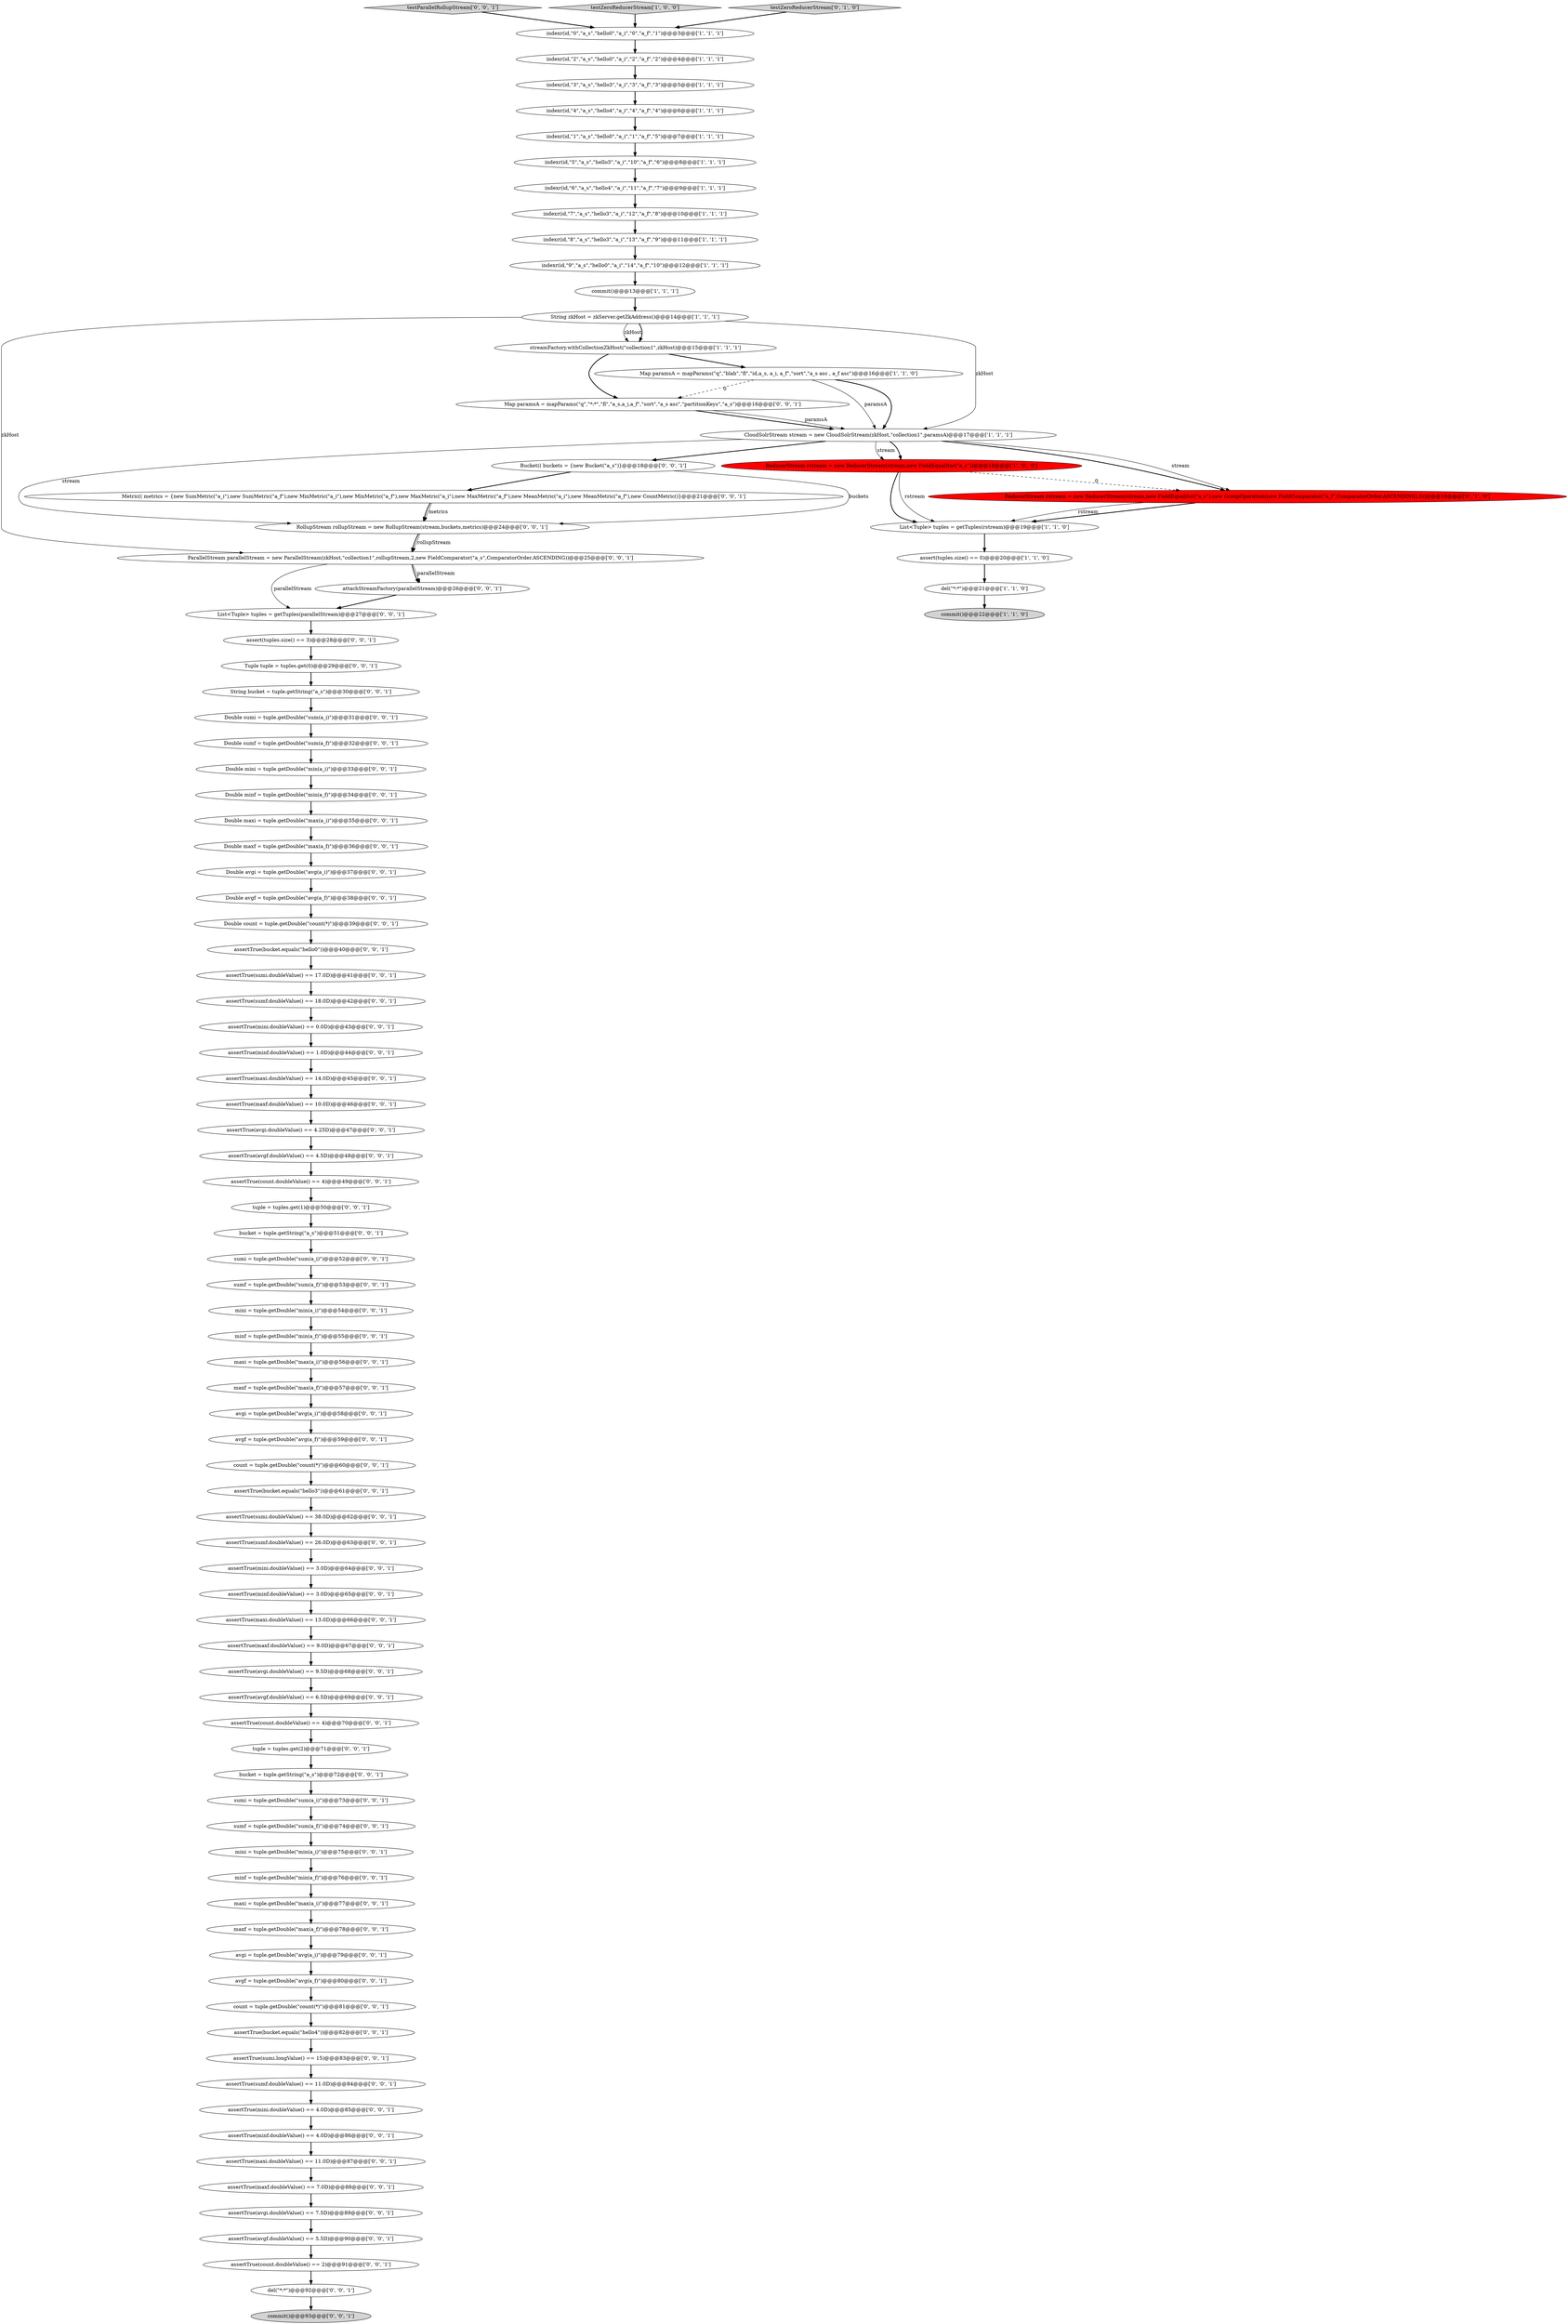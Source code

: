 digraph {
86 [style = filled, label = "sumf = tuple.getDouble(\"sum(a_f)\")@@@53@@@['0', '0', '1']", fillcolor = white, shape = ellipse image = "AAA0AAABBB3BBB"];
16 [style = filled, label = "indexr(id,\"4\",\"a_s\",\"hello4\",\"a_i\",\"4\",\"a_f\",\"4\")@@@6@@@['1', '1', '1']", fillcolor = white, shape = ellipse image = "AAA0AAABBB1BBB"];
53 [style = filled, label = "sumf = tuple.getDouble(\"sum(a_f)\")@@@74@@@['0', '0', '1']", fillcolor = white, shape = ellipse image = "AAA0AAABBB3BBB"];
64 [style = filled, label = "assertTrue(maxi.doubleValue() == 11.0D)@@@87@@@['0', '0', '1']", fillcolor = white, shape = ellipse image = "AAA0AAABBB3BBB"];
4 [style = filled, label = "indexr(id,\"1\",\"a_s\",\"hello0\",\"a_i\",\"1\",\"a_f\",\"5\")@@@7@@@['1', '1', '1']", fillcolor = white, shape = ellipse image = "AAA0AAABBB1BBB"];
35 [style = filled, label = "count = tuple.getDouble(\"count(*)\")@@@81@@@['0', '0', '1']", fillcolor = white, shape = ellipse image = "AAA0AAABBB3BBB"];
1 [style = filled, label = "commit()@@@22@@@['1', '1', '0']", fillcolor = lightgray, shape = ellipse image = "AAA0AAABBB1BBB"];
9 [style = filled, label = "indexr(id,\"2\",\"a_s\",\"hello0\",\"a_i\",\"2\",\"a_f\",\"2\")@@@4@@@['1', '1', '1']", fillcolor = white, shape = ellipse image = "AAA0AAABBB1BBB"];
61 [style = filled, label = "testParallelRollupStream['0', '0', '1']", fillcolor = lightgray, shape = diamond image = "AAA0AAABBB3BBB"];
37 [style = filled, label = "assertTrue(minf.doubleValue() == 4.0D)@@@86@@@['0', '0', '1']", fillcolor = white, shape = ellipse image = "AAA0AAABBB3BBB"];
70 [style = filled, label = "assertTrue(count.doubleValue() == 4)@@@49@@@['0', '0', '1']", fillcolor = white, shape = ellipse image = "AAA0AAABBB3BBB"];
57 [style = filled, label = "assertTrue(sumf.doubleValue() == 18.0D)@@@42@@@['0', '0', '1']", fillcolor = white, shape = ellipse image = "AAA0AAABBB3BBB"];
14 [style = filled, label = "testZeroReducerStream['1', '0', '0']", fillcolor = lightgray, shape = diamond image = "AAA0AAABBB1BBB"];
90 [style = filled, label = "assertTrue(avgi.doubleValue() == 7.5D)@@@89@@@['0', '0', '1']", fillcolor = white, shape = ellipse image = "AAA0AAABBB3BBB"];
20 [style = filled, label = "del(\"*:*\")@@@21@@@['1', '1', '0']", fillcolor = white, shape = ellipse image = "AAA0AAABBB1BBB"];
47 [style = filled, label = "Metric(( metrics = {new SumMetric(\"a_i\"),new SumMetric(\"a_f\"),new MinMetric(\"a_i\"),new MinMetric(\"a_f\"),new MaxMetric(\"a_i\"),new MaxMetric(\"a_f\"),new MeanMetric(\"a_i\"),new MeanMetric(\"a_f\"),new CountMetric()}@@@21@@@['0', '0', '1']", fillcolor = white, shape = ellipse image = "AAA0AAABBB3BBB"];
8 [style = filled, label = "indexr(id,\"0\",\"a_s\",\"hello0\",\"a_i\",\"0\",\"a_f\",\"1\")@@@3@@@['1', '1', '1']", fillcolor = white, shape = ellipse image = "AAA0AAABBB1BBB"];
23 [style = filled, label = "bucket = tuple.getString(\"a_s\")@@@72@@@['0', '0', '1']", fillcolor = white, shape = ellipse image = "AAA0AAABBB3BBB"];
95 [style = filled, label = "Double sumi = tuple.getDouble(\"sum(a_i)\")@@@31@@@['0', '0', '1']", fillcolor = white, shape = ellipse image = "AAA0AAABBB3BBB"];
39 [style = filled, label = "assertTrue(mini.doubleValue() == 3.0D)@@@64@@@['0', '0', '1']", fillcolor = white, shape = ellipse image = "AAA0AAABBB3BBB"];
41 [style = filled, label = "assertTrue(maxf.doubleValue() == 10.0D)@@@46@@@['0', '0', '1']", fillcolor = white, shape = ellipse image = "AAA0AAABBB3BBB"];
74 [style = filled, label = "assertTrue(count.doubleValue() == 4)@@@70@@@['0', '0', '1']", fillcolor = white, shape = ellipse image = "AAA0AAABBB3BBB"];
77 [style = filled, label = "del(\"*:*\")@@@92@@@['0', '0', '1']", fillcolor = white, shape = ellipse image = "AAA0AAABBB3BBB"];
66 [style = filled, label = "Double avgi = tuple.getDouble(\"avg(a_i)\")@@@37@@@['0', '0', '1']", fillcolor = white, shape = ellipse image = "AAA0AAABBB3BBB"];
48 [style = filled, label = "assertTrue(maxf.doubleValue() == 7.0D)@@@88@@@['0', '0', '1']", fillcolor = white, shape = ellipse image = "AAA0AAABBB3BBB"];
46 [style = filled, label = "mini = tuple.getDouble(\"min(a_i)\")@@@75@@@['0', '0', '1']", fillcolor = white, shape = ellipse image = "AAA0AAABBB3BBB"];
36 [style = filled, label = "assertTrue(avgi.doubleValue() == 4.25D)@@@47@@@['0', '0', '1']", fillcolor = white, shape = ellipse image = "AAA0AAABBB3BBB"];
25 [style = filled, label = "assertTrue(sumf.doubleValue() == 11.0D)@@@84@@@['0', '0', '1']", fillcolor = white, shape = ellipse image = "AAA0AAABBB3BBB"];
71 [style = filled, label = "assertTrue(bucket.equals(\"hello4\"))@@@82@@@['0', '0', '1']", fillcolor = white, shape = ellipse image = "AAA0AAABBB3BBB"];
54 [style = filled, label = "assertTrue(avgf.doubleValue() == 5.5D)@@@90@@@['0', '0', '1']", fillcolor = white, shape = ellipse image = "AAA0AAABBB3BBB"];
50 [style = filled, label = "minf = tuple.getDouble(\"min(a_f)\")@@@76@@@['0', '0', '1']", fillcolor = white, shape = ellipse image = "AAA0AAABBB3BBB"];
26 [style = filled, label = "maxi = tuple.getDouble(\"max(a_i)\")@@@77@@@['0', '0', '1']", fillcolor = white, shape = ellipse image = "AAA0AAABBB3BBB"];
51 [style = filled, label = "assertTrue(maxi.doubleValue() == 14.0D)@@@45@@@['0', '0', '1']", fillcolor = white, shape = ellipse image = "AAA0AAABBB3BBB"];
96 [style = filled, label = "maxf = tuple.getDouble(\"max(a_f)\")@@@57@@@['0', '0', '1']", fillcolor = white, shape = ellipse image = "AAA0AAABBB3BBB"];
12 [style = filled, label = "assert(tuples.size() == 0)@@@20@@@['1', '1', '0']", fillcolor = white, shape = ellipse image = "AAA0AAABBB1BBB"];
7 [style = filled, label = "String zkHost = zkServer.getZkAddress()@@@14@@@['1', '1', '1']", fillcolor = white, shape = ellipse image = "AAA0AAABBB1BBB"];
93 [style = filled, label = "bucket = tuple.getString(\"a_s\")@@@51@@@['0', '0', '1']", fillcolor = white, shape = ellipse image = "AAA0AAABBB3BBB"];
13 [style = filled, label = "indexr(id,\"9\",\"a_s\",\"hello0\",\"a_i\",\"14\",\"a_f\",\"10\")@@@12@@@['1', '1', '1']", fillcolor = white, shape = ellipse image = "AAA0AAABBB1BBB"];
91 [style = filled, label = "assertTrue(avgf.doubleValue() == 4.5D)@@@48@@@['0', '0', '1']", fillcolor = white, shape = ellipse image = "AAA0AAABBB3BBB"];
67 [style = filled, label = "ParallelStream parallelStream = new ParallelStream(zkHost,\"collection1\",rollupStream,2,new FieldComparator(\"a_s\",ComparatorOrder.ASCENDING))@@@25@@@['0', '0', '1']", fillcolor = white, shape = ellipse image = "AAA0AAABBB3BBB"];
19 [style = filled, label = "ReducerStream rstream = new ReducerStream(stream,new FieldEqualitor(\"a_s\"))@@@18@@@['1', '0', '0']", fillcolor = red, shape = ellipse image = "AAA1AAABBB1BBB"];
30 [style = filled, label = "tuple = tuples.get(2)@@@71@@@['0', '0', '1']", fillcolor = white, shape = ellipse image = "AAA0AAABBB3BBB"];
94 [style = filled, label = "Map paramsA = mapParams(\"q\",\"*:*\",\"fl\",\"a_s,a_i,a_f\",\"sort\",\"a_s asc\",\"partitionKeys\",\"a_s\")@@@16@@@['0', '0', '1']", fillcolor = white, shape = ellipse image = "AAA0AAABBB3BBB"];
79 [style = filled, label = "assertTrue(sumi.longValue() == 15)@@@83@@@['0', '0', '1']", fillcolor = white, shape = ellipse image = "AAA0AAABBB3BBB"];
31 [style = filled, label = "RollupStream rollupStream = new RollupStream(stream,buckets,metrics)@@@24@@@['0', '0', '1']", fillcolor = white, shape = ellipse image = "AAA0AAABBB3BBB"];
78 [style = filled, label = "String bucket = tuple.getString(\"a_s\")@@@30@@@['0', '0', '1']", fillcolor = white, shape = ellipse image = "AAA0AAABBB3BBB"];
62 [style = filled, label = "Double count = tuple.getDouble(\"count(*)\")@@@39@@@['0', '0', '1']", fillcolor = white, shape = ellipse image = "AAA0AAABBB3BBB"];
92 [style = filled, label = "avgi = tuple.getDouble(\"avg(a_i)\")@@@79@@@['0', '0', '1']", fillcolor = white, shape = ellipse image = "AAA0AAABBB3BBB"];
42 [style = filled, label = "assertTrue(count.doubleValue() == 2)@@@91@@@['0', '0', '1']", fillcolor = white, shape = ellipse image = "AAA0AAABBB3BBB"];
89 [style = filled, label = "tuple = tuples.get(1)@@@50@@@['0', '0', '1']", fillcolor = white, shape = ellipse image = "AAA0AAABBB3BBB"];
34 [style = filled, label = "sumi = tuple.getDouble(\"sum(a_i)\")@@@73@@@['0', '0', '1']", fillcolor = white, shape = ellipse image = "AAA0AAABBB3BBB"];
38 [style = filled, label = "assertTrue(bucket.equals(\"hello3\"))@@@61@@@['0', '0', '1']", fillcolor = white, shape = ellipse image = "AAA0AAABBB3BBB"];
33 [style = filled, label = "Double minf = tuple.getDouble(\"min(a_f)\")@@@34@@@['0', '0', '1']", fillcolor = white, shape = ellipse image = "AAA0AAABBB3BBB"];
52 [style = filled, label = "assertTrue(avgf.doubleValue() == 6.5D)@@@69@@@['0', '0', '1']", fillcolor = white, shape = ellipse image = "AAA0AAABBB3BBB"];
2 [style = filled, label = "Map paramsA = mapParams(\"q\",\"blah\",\"fl\",\"id,a_s, a_i, a_f\",\"sort\",\"a_s asc , a_f asc\")@@@16@@@['1', '1', '0']", fillcolor = white, shape = ellipse image = "AAA0AAABBB1BBB"];
11 [style = filled, label = "streamFactory.withCollectionZkHost(\"collection1\",zkHost)@@@15@@@['1', '1', '1']", fillcolor = white, shape = ellipse image = "AAA0AAABBB1BBB"];
49 [style = filled, label = "Tuple tuple = tuples.get(0)@@@29@@@['0', '0', '1']", fillcolor = white, shape = ellipse image = "AAA0AAABBB3BBB"];
58 [style = filled, label = "assertTrue(minf.doubleValue() == 3.0D)@@@65@@@['0', '0', '1']", fillcolor = white, shape = ellipse image = "AAA0AAABBB3BBB"];
80 [style = filled, label = "Double avgf = tuple.getDouble(\"avg(a_f)\")@@@38@@@['0', '0', '1']", fillcolor = white, shape = ellipse image = "AAA0AAABBB3BBB"];
75 [style = filled, label = "Bucket(( buckets = {new Bucket(\"a_s\")}@@@18@@@['0', '0', '1']", fillcolor = white, shape = ellipse image = "AAA0AAABBB3BBB"];
32 [style = filled, label = "assertTrue(sumi.doubleValue() == 38.0D)@@@62@@@['0', '0', '1']", fillcolor = white, shape = ellipse image = "AAA0AAABBB3BBB"];
87 [style = filled, label = "assertTrue(avgi.doubleValue() == 9.5D)@@@68@@@['0', '0', '1']", fillcolor = white, shape = ellipse image = "AAA0AAABBB3BBB"];
18 [style = filled, label = "commit()@@@13@@@['1', '1', '1']", fillcolor = white, shape = ellipse image = "AAA0AAABBB1BBB"];
60 [style = filled, label = "count = tuple.getDouble(\"count(*)\")@@@60@@@['0', '0', '1']", fillcolor = white, shape = ellipse image = "AAA0AAABBB3BBB"];
45 [style = filled, label = "assert(tuples.size() == 3)@@@28@@@['0', '0', '1']", fillcolor = white, shape = ellipse image = "AAA0AAABBB3BBB"];
88 [style = filled, label = "maxf = tuple.getDouble(\"max(a_f)\")@@@78@@@['0', '0', '1']", fillcolor = white, shape = ellipse image = "AAA0AAABBB3BBB"];
65 [style = filled, label = "Double mini = tuple.getDouble(\"min(a_i)\")@@@33@@@['0', '0', '1']", fillcolor = white, shape = ellipse image = "AAA0AAABBB3BBB"];
27 [style = filled, label = "attachStreamFactory(parallelStream)@@@26@@@['0', '0', '1']", fillcolor = white, shape = ellipse image = "AAA0AAABBB3BBB"];
81 [style = filled, label = "assertTrue(mini.doubleValue() == 0.0D)@@@43@@@['0', '0', '1']", fillcolor = white, shape = ellipse image = "AAA0AAABBB3BBB"];
69 [style = filled, label = "assertTrue(maxi.doubleValue() == 13.0D)@@@66@@@['0', '0', '1']", fillcolor = white, shape = ellipse image = "AAA0AAABBB3BBB"];
17 [style = filled, label = "indexr(id,\"8\",\"a_s\",\"hello3\",\"a_i\",\"13\",\"a_f\",\"9\")@@@11@@@['1', '1', '1']", fillcolor = white, shape = ellipse image = "AAA0AAABBB1BBB"];
82 [style = filled, label = "Double maxi = tuple.getDouble(\"max(a_i)\")@@@35@@@['0', '0', '1']", fillcolor = white, shape = ellipse image = "AAA0AAABBB3BBB"];
63 [style = filled, label = "assertTrue(minf.doubleValue() == 1.0D)@@@44@@@['0', '0', '1']", fillcolor = white, shape = ellipse image = "AAA0AAABBB3BBB"];
5 [style = filled, label = "indexr(id,\"5\",\"a_s\",\"hello3\",\"a_i\",\"10\",\"a_f\",\"6\")@@@8@@@['1', '1', '1']", fillcolor = white, shape = ellipse image = "AAA0AAABBB1BBB"];
40 [style = filled, label = "sumi = tuple.getDouble(\"sum(a_i)\")@@@52@@@['0', '0', '1']", fillcolor = white, shape = ellipse image = "AAA0AAABBB3BBB"];
68 [style = filled, label = "assertTrue(bucket.equals(\"hello0\"))@@@40@@@['0', '0', '1']", fillcolor = white, shape = ellipse image = "AAA0AAABBB3BBB"];
28 [style = filled, label = "assertTrue(sumf.doubleValue() == 26.0D)@@@63@@@['0', '0', '1']", fillcolor = white, shape = ellipse image = "AAA0AAABBB3BBB"];
72 [style = filled, label = "assertTrue(sumi.doubleValue() == 17.0D)@@@41@@@['0', '0', '1']", fillcolor = white, shape = ellipse image = "AAA0AAABBB3BBB"];
44 [style = filled, label = "maxi = tuple.getDouble(\"max(a_i)\")@@@56@@@['0', '0', '1']", fillcolor = white, shape = ellipse image = "AAA0AAABBB3BBB"];
10 [style = filled, label = "indexr(id,\"7\",\"a_s\",\"hello3\",\"a_i\",\"12\",\"a_f\",\"8\")@@@10@@@['1', '1', '1']", fillcolor = white, shape = ellipse image = "AAA0AAABBB1BBB"];
76 [style = filled, label = "Double maxf = tuple.getDouble(\"max(a_f)\")@@@36@@@['0', '0', '1']", fillcolor = white, shape = ellipse image = "AAA0AAABBB3BBB"];
21 [style = filled, label = "ReducerStream rstream = new ReducerStream(stream,new FieldEqualitor(\"a_s\"),new GroupOperation(new FieldComparator(\"a_f\",ComparatorOrder.ASCENDING),5))@@@18@@@['0', '1', '0']", fillcolor = red, shape = ellipse image = "AAA1AAABBB2BBB"];
83 [style = filled, label = "mini = tuple.getDouble(\"min(a_i)\")@@@54@@@['0', '0', '1']", fillcolor = white, shape = ellipse image = "AAA0AAABBB3BBB"];
3 [style = filled, label = "List<Tuple> tuples = getTuples(rstream)@@@19@@@['1', '1', '0']", fillcolor = white, shape = ellipse image = "AAA0AAABBB1BBB"];
24 [style = filled, label = "commit()@@@93@@@['0', '0', '1']", fillcolor = lightgray, shape = ellipse image = "AAA0AAABBB3BBB"];
85 [style = filled, label = "avgf = tuple.getDouble(\"avg(a_f)\")@@@80@@@['0', '0', '1']", fillcolor = white, shape = ellipse image = "AAA0AAABBB3BBB"];
43 [style = filled, label = "List<Tuple> tuples = getTuples(parallelStream)@@@27@@@['0', '0', '1']", fillcolor = white, shape = ellipse image = "AAA0AAABBB3BBB"];
55 [style = filled, label = "avgf = tuple.getDouble(\"avg(a_f)\")@@@59@@@['0', '0', '1']", fillcolor = white, shape = ellipse image = "AAA0AAABBB3BBB"];
73 [style = filled, label = "assertTrue(mini.doubleValue() == 4.0D)@@@85@@@['0', '0', '1']", fillcolor = white, shape = ellipse image = "AAA0AAABBB3BBB"];
0 [style = filled, label = "indexr(id,\"6\",\"a_s\",\"hello4\",\"a_i\",\"11\",\"a_f\",\"7\")@@@9@@@['1', '1', '1']", fillcolor = white, shape = ellipse image = "AAA0AAABBB1BBB"];
84 [style = filled, label = "minf = tuple.getDouble(\"min(a_f)\")@@@55@@@['0', '0', '1']", fillcolor = white, shape = ellipse image = "AAA0AAABBB3BBB"];
22 [style = filled, label = "testZeroReducerStream['0', '1', '0']", fillcolor = lightgray, shape = diamond image = "AAA0AAABBB2BBB"];
29 [style = filled, label = "assertTrue(maxf.doubleValue() == 9.0D)@@@67@@@['0', '0', '1']", fillcolor = white, shape = ellipse image = "AAA0AAABBB3BBB"];
56 [style = filled, label = "avgi = tuple.getDouble(\"avg(a_i)\")@@@58@@@['0', '0', '1']", fillcolor = white, shape = ellipse image = "AAA0AAABBB3BBB"];
59 [style = filled, label = "Double sumf = tuple.getDouble(\"sum(a_f)\")@@@32@@@['0', '0', '1']", fillcolor = white, shape = ellipse image = "AAA0AAABBB3BBB"];
6 [style = filled, label = "indexr(id,\"3\",\"a_s\",\"hello3\",\"a_i\",\"3\",\"a_f\",\"3\")@@@5@@@['1', '1', '1']", fillcolor = white, shape = ellipse image = "AAA0AAABBB1BBB"];
15 [style = filled, label = "CloudSolrStream stream = new CloudSolrStream(zkHost,\"collection1\",paramsA)@@@17@@@['1', '1', '1']", fillcolor = white, shape = ellipse image = "AAA0AAABBB1BBB"];
83->84 [style = bold, label=""];
2->15 [style = solid, label="paramsA"];
25->73 [style = bold, label=""];
72->57 [style = bold, label=""];
15->21 [style = bold, label=""];
47->31 [style = solid, label="metrics"];
10->17 [style = bold, label=""];
93->40 [style = bold, label=""];
26->88 [style = bold, label=""];
49->78 [style = bold, label=""];
89->93 [style = bold, label=""];
87->52 [style = bold, label=""];
9->6 [style = bold, label=""];
82->76 [style = bold, label=""];
22->8 [style = bold, label=""];
31->67 [style = solid, label="rollupStream"];
85->35 [style = bold, label=""];
7->11 [style = solid, label="zkHost"];
5->0 [style = bold, label=""];
15->31 [style = solid, label="stream"];
2->15 [style = bold, label=""];
74->30 [style = bold, label=""];
75->47 [style = bold, label=""];
66->80 [style = bold, label=""];
96->56 [style = bold, label=""];
52->74 [style = bold, label=""];
46->50 [style = bold, label=""];
48->90 [style = bold, label=""];
39->58 [style = bold, label=""];
67->27 [style = solid, label="parallelStream"];
42->77 [style = bold, label=""];
19->3 [style = bold, label=""];
21->3 [style = bold, label=""];
34->53 [style = bold, label=""];
67->27 [style = bold, label=""];
55->60 [style = bold, label=""];
7->11 [style = bold, label=""];
94->15 [style = bold, label=""];
68->72 [style = bold, label=""];
63->51 [style = bold, label=""];
73->37 [style = bold, label=""];
40->86 [style = bold, label=""];
92->85 [style = bold, label=""];
65->33 [style = bold, label=""];
71->79 [style = bold, label=""];
67->43 [style = solid, label="parallelStream"];
36->91 [style = bold, label=""];
33->82 [style = bold, label=""];
43->45 [style = bold, label=""];
38->32 [style = bold, label=""];
35->71 [style = bold, label=""];
61->8 [style = bold, label=""];
91->70 [style = bold, label=""];
62->68 [style = bold, label=""];
14->8 [style = bold, label=""];
19->3 [style = solid, label="rstream"];
15->75 [style = bold, label=""];
18->7 [style = bold, label=""];
7->15 [style = solid, label="zkHost"];
13->18 [style = bold, label=""];
27->43 [style = bold, label=""];
47->31 [style = bold, label=""];
28->39 [style = bold, label=""];
59->65 [style = bold, label=""];
80->62 [style = bold, label=""];
12->20 [style = bold, label=""];
2->94 [style = dashed, label="0"];
90->54 [style = bold, label=""];
3->12 [style = bold, label=""];
20->1 [style = bold, label=""];
77->24 [style = bold, label=""];
15->19 [style = bold, label=""];
60->38 [style = bold, label=""];
86->83 [style = bold, label=""];
76->66 [style = bold, label=""];
79->25 [style = bold, label=""];
15->21 [style = solid, label="stream"];
54->42 [style = bold, label=""];
53->46 [style = bold, label=""];
41->36 [style = bold, label=""];
84->44 [style = bold, label=""];
37->64 [style = bold, label=""];
15->19 [style = solid, label="stream"];
17->13 [style = bold, label=""];
57->81 [style = bold, label=""];
16->4 [style = bold, label=""];
4->5 [style = bold, label=""];
44->96 [style = bold, label=""];
50->26 [style = bold, label=""];
78->95 [style = bold, label=""];
70->89 [style = bold, label=""];
45->49 [style = bold, label=""];
30->23 [style = bold, label=""];
29->87 [style = bold, label=""];
7->67 [style = solid, label="zkHost"];
75->31 [style = solid, label="buckets"];
88->92 [style = bold, label=""];
11->2 [style = bold, label=""];
81->63 [style = bold, label=""];
58->69 [style = bold, label=""];
11->94 [style = bold, label=""];
21->3 [style = solid, label="rstream"];
0->10 [style = bold, label=""];
19->21 [style = dashed, label="0"];
31->67 [style = bold, label=""];
94->15 [style = solid, label="paramsA"];
6->16 [style = bold, label=""];
95->59 [style = bold, label=""];
8->9 [style = bold, label=""];
23->34 [style = bold, label=""];
32->28 [style = bold, label=""];
51->41 [style = bold, label=""];
69->29 [style = bold, label=""];
64->48 [style = bold, label=""];
56->55 [style = bold, label=""];
}

